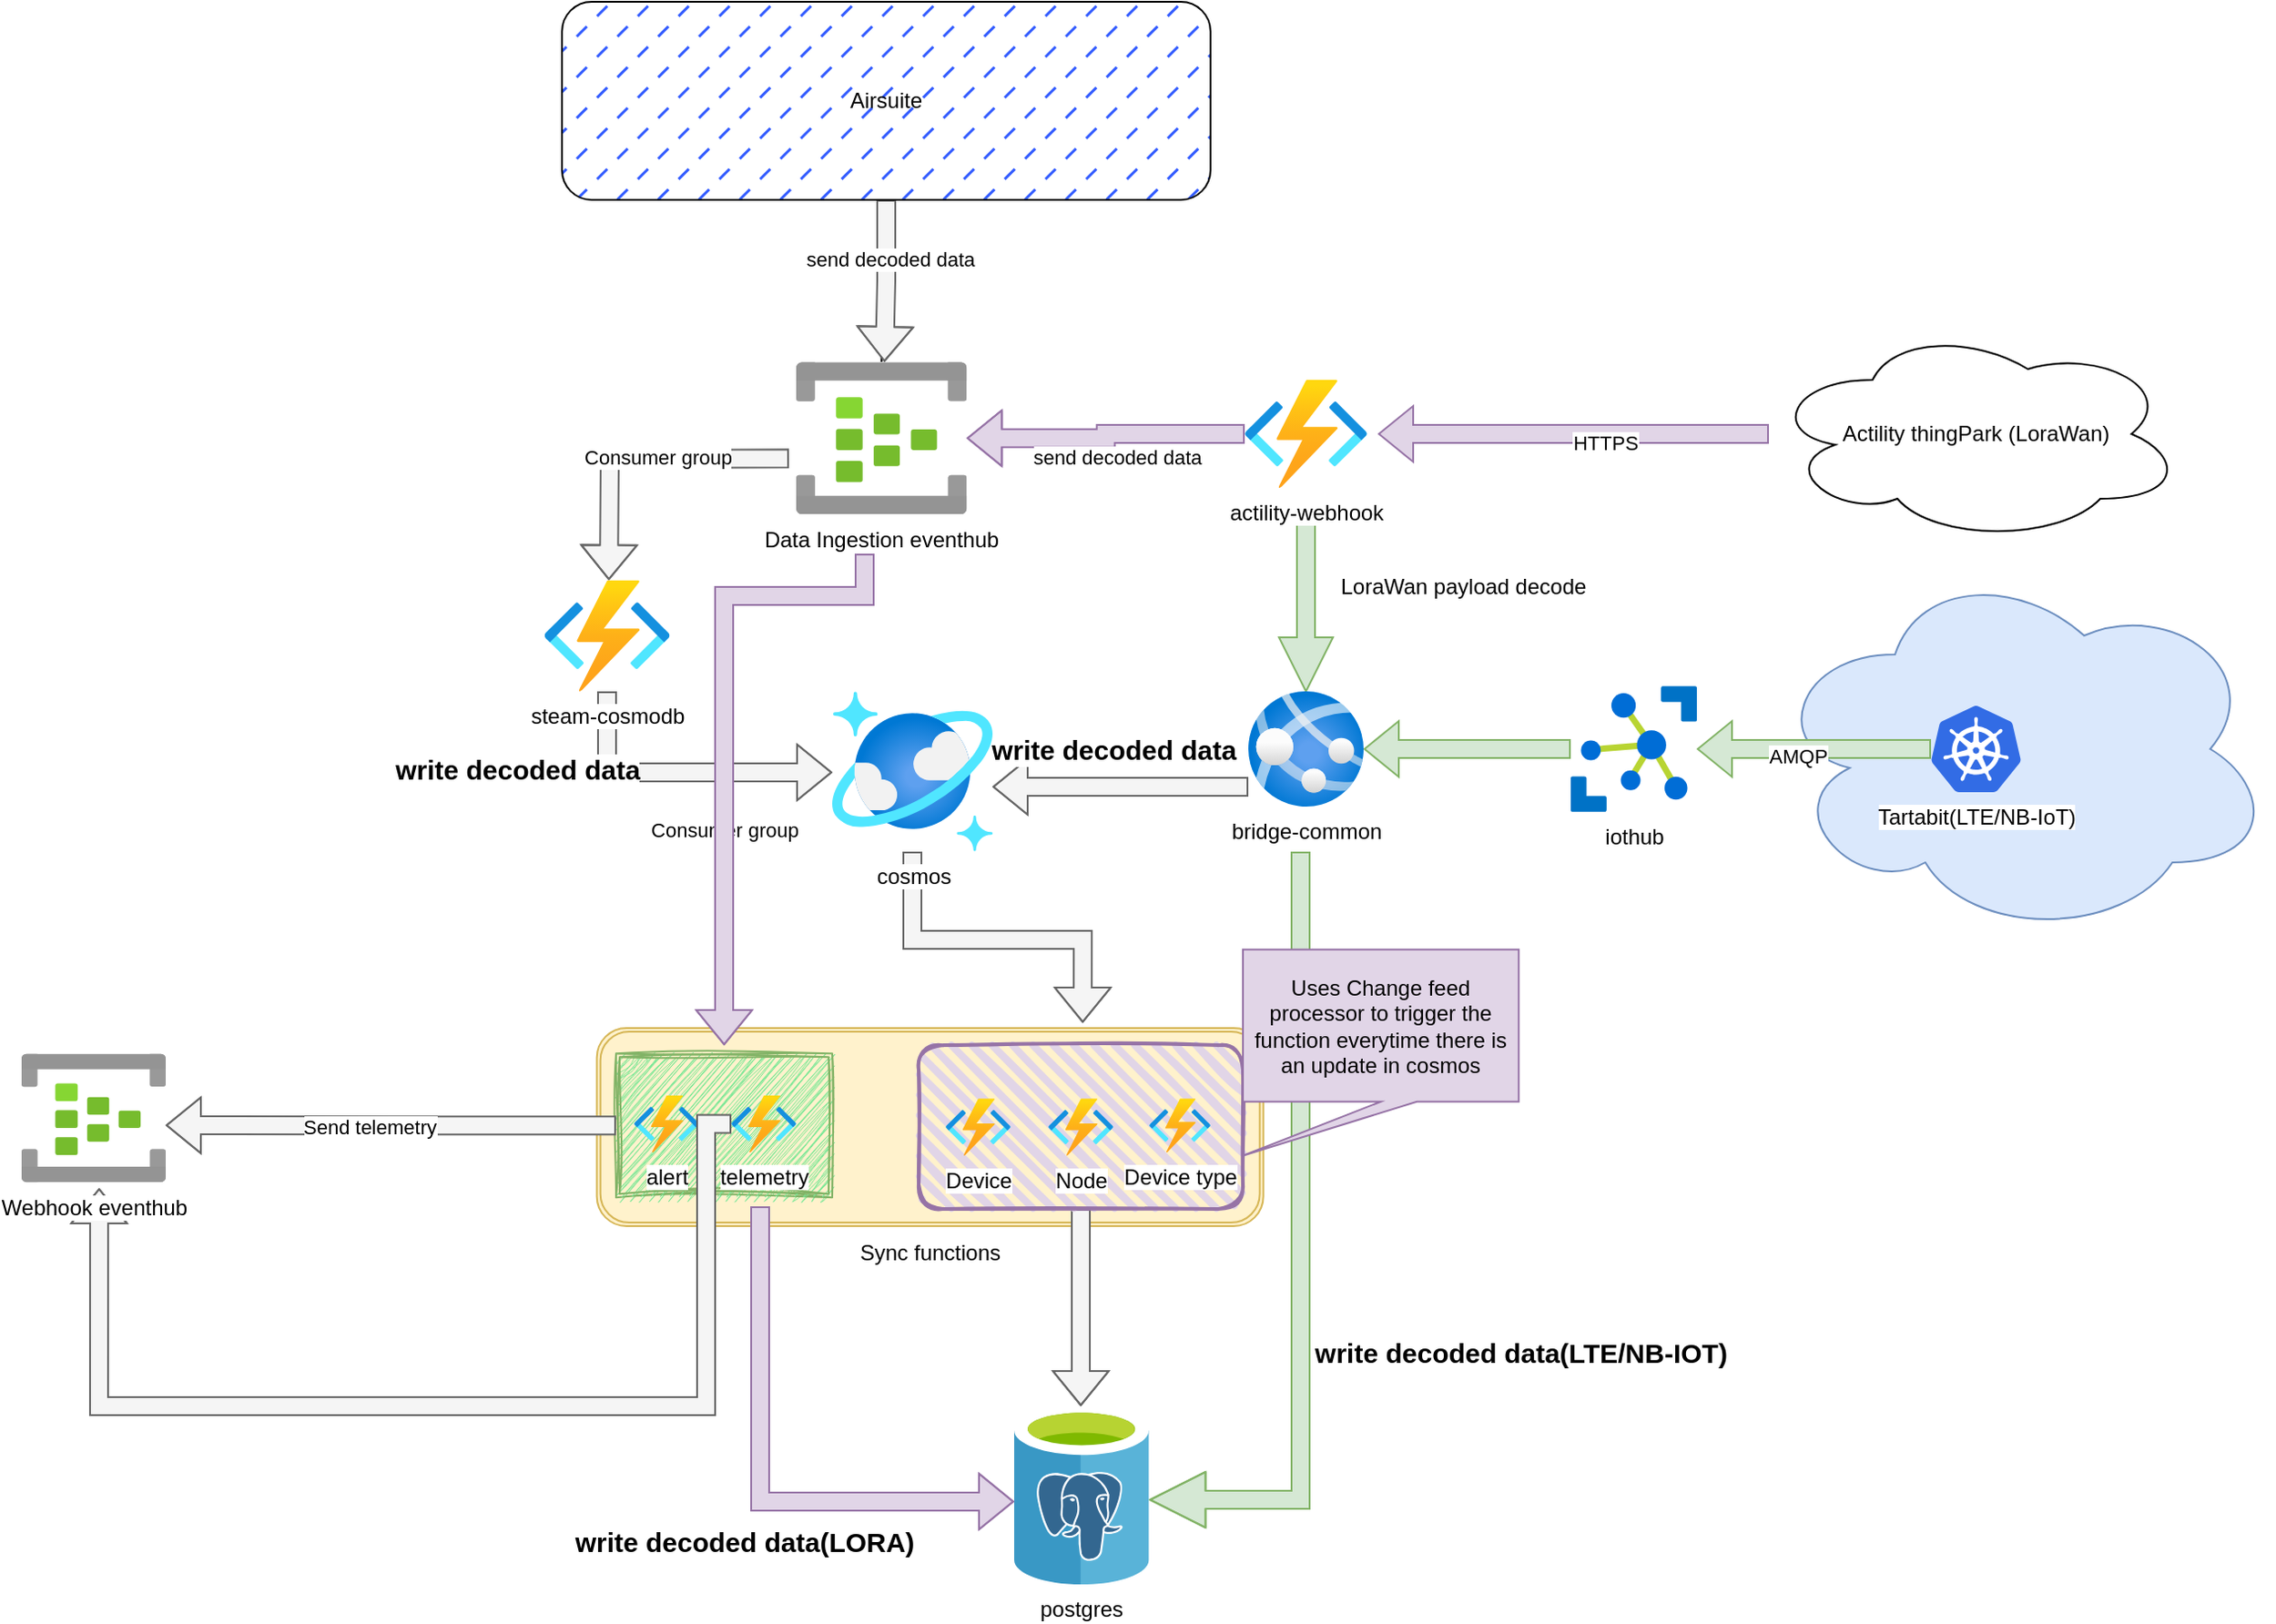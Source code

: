 <mxfile version="24.4.0" type="github">
  <diagram name="Page-1" id="HTUhq75xzCdrkmpdIbcB">
    <mxGraphModel dx="2284" dy="769" grid="1" gridSize="10" guides="1" tooltips="1" connect="1" arrows="1" fold="1" page="1" pageScale="1" pageWidth="850" pageHeight="1100" math="0" shadow="0">
      <root>
        <mxCell id="0" />
        <mxCell id="1" parent="0" />
        <mxCell id="mnNxy6jQzhcaSt8DhOdr-73" value="" style="shape=ext;double=1;rounded=1;whiteSpace=wrap;html=1;fillColor=#fff2cc;strokeColor=#d6b656;" parent="1" vertex="1">
          <mxGeometry x="9.33" y="720" width="370" height="110" as="geometry" />
        </mxCell>
        <mxCell id="mnNxy6jQzhcaSt8DhOdr-103" style="edgeStyle=orthogonalEdgeStyle;rounded=0;orthogonalLoop=1;jettySize=auto;html=1;exitX=0.75;exitY=1;exitDx=0;exitDy=0;" parent="1" source="mnNxy6jQzhcaSt8DhOdr-94" edge="1">
          <mxGeometry relative="1" as="geometry">
            <mxPoint x="110" y="814" as="targetPoint" />
          </mxGeometry>
        </mxCell>
        <mxCell id="mnNxy6jQzhcaSt8DhOdr-94" value="" style="shape=ext;double=1;rounded=0;whiteSpace=wrap;html=1;fillColor=#79E896;fillStyle=auto;strokeColor=#82b366;arcSize=7;sketch=1;curveFitting=1;jiggle=2;" parent="1" vertex="1">
          <mxGeometry x="20.0" y="734.12" width="120" height="80" as="geometry" />
        </mxCell>
        <mxCell id="mnNxy6jQzhcaSt8DhOdr-87" style="edgeStyle=orthogonalEdgeStyle;rounded=0;orthogonalLoop=1;jettySize=auto;html=1;entryX=0.729;entryY=-0.027;entryDx=0;entryDy=0;entryPerimeter=0;shape=flexArrow;fillColor=#f5f5f5;strokeColor=#666666;" parent="1" source="mnNxy6jQzhcaSt8DhOdr-5" target="mnNxy6jQzhcaSt8DhOdr-73" edge="1">
          <mxGeometry relative="1" as="geometry" />
        </mxCell>
        <mxCell id="mnNxy6jQzhcaSt8DhOdr-88" style="edgeStyle=orthogonalEdgeStyle;rounded=0;orthogonalLoop=1;jettySize=auto;html=1;shape=flexArrow;fillColor=#f5f5f5;strokeColor=#666666;" parent="1" source="mnNxy6jQzhcaSt8DhOdr-82" target="mnNxy6jQzhcaSt8DhOdr-6" edge="1">
          <mxGeometry relative="1" as="geometry">
            <Array as="points">
              <mxPoint x="278" y="880" />
              <mxPoint x="278" y="880" />
            </Array>
          </mxGeometry>
        </mxCell>
        <mxCell id="mnNxy6jQzhcaSt8DhOdr-82" value="" style="rounded=1;whiteSpace=wrap;html=1;strokeWidth=2;fillWeight=4;hachureGap=8;hachureAngle=45;fillColor=#e1d5e7;sketch=1;strokeColor=#9673a6;" parent="1" vertex="1">
          <mxGeometry x="188" y="729.56" width="180" height="90.88" as="geometry" />
        </mxCell>
        <mxCell id="mnNxy6jQzhcaSt8DhOdr-34" style="edgeStyle=orthogonalEdgeStyle;rounded=0;orthogonalLoop=1;jettySize=auto;html=1;fillColor=#d5e8d4;strokeColor=#82b366;shape=arrow;" parent="1" target="mnNxy6jQzhcaSt8DhOdr-2" edge="1">
          <mxGeometry relative="1" as="geometry">
            <mxPoint x="403" y="430" as="sourcePoint" />
            <mxPoint x="460" y="270" as="targetPoint" />
            <Array as="points" />
          </mxGeometry>
        </mxCell>
        <mxCell id="mnNxy6jQzhcaSt8DhOdr-14" value="" style="ellipse;shape=cloud;whiteSpace=wrap;html=1;fillColor=#dae8fc;strokeColor=#6c8ebf;" parent="1" vertex="1">
          <mxGeometry x="660" y="460" width="280" height="210" as="geometry" />
        </mxCell>
        <mxCell id="mnNxy6jQzhcaSt8DhOdr-3" style="edgeStyle=orthogonalEdgeStyle;rounded=0;orthogonalLoop=1;jettySize=auto;html=1;shape=flexArrow;fillColor=#d5e8d4;strokeColor=#82b366;" parent="1" source="mnNxy6jQzhcaSt8DhOdr-1" target="mnNxy6jQzhcaSt8DhOdr-2" edge="1">
          <mxGeometry relative="1" as="geometry" />
        </mxCell>
        <mxCell id="mnNxy6jQzhcaSt8DhOdr-1" value="iothub" style="image;sketch=0;aspect=fixed;html=1;points=[];align=center;fontSize=12;image=img/lib/mscae/Azure_IoT_Hub.svg;strokeColor=#0A0A0A;" parent="1" vertex="1">
          <mxGeometry x="550" y="530" width="70" height="70" as="geometry" />
        </mxCell>
        <mxCell id="mnNxy6jQzhcaSt8DhOdr-2" value="bridge-common" style="image;aspect=fixed;html=1;points=[];align=center;fontSize=12;image=img/lib/azure2/containers/App_Services.svg;" parent="1" vertex="1">
          <mxGeometry x="371" y="533" width="64" height="64" as="geometry" />
        </mxCell>
        <mxCell id="mnNxy6jQzhcaSt8DhOdr-92" style="edgeStyle=orthogonalEdgeStyle;rounded=0;orthogonalLoop=1;jettySize=auto;html=1;shape=flexArrow;fillColor=#f5f5f5;strokeColor=#666666;" parent="1" edge="1">
          <mxGeometry relative="1" as="geometry">
            <mxPoint x="16" y="471.24" as="targetPoint" />
            <mxPoint x="116" y="403.64" as="sourcePoint" />
          </mxGeometry>
        </mxCell>
        <mxCell id="mnNxy6jQzhcaSt8DhOdr-96" value="Consumer group" style="edgeLabel;html=1;align=center;verticalAlign=middle;resizable=0;points=[];" parent="mnNxy6jQzhcaSt8DhOdr-92" vertex="1" connectable="0">
          <mxGeometry x="-0.126" y="-1" relative="1" as="geometry">
            <mxPoint as="offset" />
          </mxGeometry>
        </mxCell>
        <mxCell id="mnNxy6jQzhcaSt8DhOdr-109" value="" style="edgeStyle=orthogonalEdgeStyle;rounded=0;orthogonalLoop=1;jettySize=auto;html=1;" parent="1" source="mnNxy6jQzhcaSt8DhOdr-4" target="mnNxy6jQzhcaSt8DhOdr-52" edge="1">
          <mxGeometry relative="1" as="geometry" />
        </mxCell>
        <mxCell id="mnNxy6jQzhcaSt8DhOdr-4" value="Data Ingestion eventhub" style="image;aspect=fixed;html=1;points=[];align=center;fontSize=12;image=img/lib/azure2/analytics/Event_Hubs.svg;" parent="1" vertex="1">
          <mxGeometry x="120" y="350" width="94.67" height="84.78" as="geometry" />
        </mxCell>
        <mxCell id="mnNxy6jQzhcaSt8DhOdr-26" style="edgeStyle=orthogonalEdgeStyle;rounded=0;orthogonalLoop=1;jettySize=auto;html=1;shape=flexArrow;fillColor=#e1d5e7;strokeColor=#9673a6;" parent="1" source="mnNxy6jQzhcaSt8DhOdr-9" target="mnNxy6jQzhcaSt8DhOdr-4" edge="1">
          <mxGeometry relative="1" as="geometry">
            <mxPoint x="150" y="440" as="targetPoint" />
          </mxGeometry>
        </mxCell>
        <mxCell id="mnNxy6jQzhcaSt8DhOdr-27" value="send decoded data" style="edgeLabel;html=1;align=center;verticalAlign=middle;resizable=0;points=[];" parent="mnNxy6jQzhcaSt8DhOdr-26" vertex="1" connectable="0">
          <mxGeometry x="0.141" y="2" relative="1" as="geometry">
            <mxPoint x="16" y="8" as="offset" />
          </mxGeometry>
        </mxCell>
        <mxCell id="mnNxy6jQzhcaSt8DhOdr-9" value="actility-webhook" style="image;aspect=fixed;html=1;points=[];align=center;fontSize=12;image=img/lib/azure2/iot/Function_Apps.svg;" parent="1" vertex="1">
          <mxGeometry x="369" y="360" width="68" height="60" as="geometry" />
        </mxCell>
        <mxCell id="mnNxy6jQzhcaSt8DhOdr-13" style="edgeStyle=orthogonalEdgeStyle;rounded=0;orthogonalLoop=1;jettySize=auto;html=1;shape=flexArrow;fillColor=#d5e8d4;strokeColor=#82b366;" parent="1" source="mnNxy6jQzhcaSt8DhOdr-10" target="mnNxy6jQzhcaSt8DhOdr-1" edge="1">
          <mxGeometry relative="1" as="geometry" />
        </mxCell>
        <mxCell id="mnNxy6jQzhcaSt8DhOdr-17" value="AMQP" style="edgeLabel;html=1;align=center;verticalAlign=middle;resizable=0;points=[];" parent="mnNxy6jQzhcaSt8DhOdr-13" vertex="1" connectable="0">
          <mxGeometry x="0.145" y="4" relative="1" as="geometry">
            <mxPoint as="offset" />
          </mxGeometry>
        </mxCell>
        <mxCell id="mnNxy6jQzhcaSt8DhOdr-10" value="Tartabit(LTE/NB-IoT)" style="image;sketch=0;aspect=fixed;html=1;points=[];align=center;fontSize=12;image=img/lib/mscae/Kubernetes.svg;" parent="1" vertex="1">
          <mxGeometry x="750" y="541" width="50" height="48" as="geometry" />
        </mxCell>
        <mxCell id="mnNxy6jQzhcaSt8DhOdr-15" value="Actility thingPark (LoraWan)" style="ellipse;shape=cloud;whiteSpace=wrap;html=1;" parent="1" vertex="1">
          <mxGeometry x="660" y="330" width="230" height="120" as="geometry" />
        </mxCell>
        <mxCell id="mnNxy6jQzhcaSt8DhOdr-16" style="edgeStyle=orthogonalEdgeStyle;rounded=0;orthogonalLoop=1;jettySize=auto;html=1;entryX=1.088;entryY=0.5;entryDx=0;entryDy=0;entryPerimeter=0;shape=flexArrow;fillColor=#e1d5e7;strokeColor=#9673a6;" parent="1" source="mnNxy6jQzhcaSt8DhOdr-15" target="mnNxy6jQzhcaSt8DhOdr-9" edge="1">
          <mxGeometry relative="1" as="geometry" />
        </mxCell>
        <mxCell id="mnNxy6jQzhcaSt8DhOdr-18" value="HTTPS" style="edgeLabel;html=1;align=center;verticalAlign=middle;resizable=0;points=[];" parent="mnNxy6jQzhcaSt8DhOdr-16" vertex="1" connectable="0">
          <mxGeometry x="-0.163" y="5" relative="1" as="geometry">
            <mxPoint as="offset" />
          </mxGeometry>
        </mxCell>
        <mxCell id="mnNxy6jQzhcaSt8DhOdr-23" value="LoraWan payload decode" style="text;html=1;align=center;verticalAlign=middle;resizable=0;points=[];autosize=1;strokeColor=none;fillColor=none;" parent="1" vertex="1">
          <mxGeometry x="410" y="460" width="160" height="30" as="geometry" />
        </mxCell>
        <mxCell id="mnNxy6jQzhcaSt8DhOdr-37" value="Device" style="image;aspect=fixed;html=1;points=[];align=center;fontSize=12;image=img/lib/azure2/iot/Function_Apps.svg;" parent="1" vertex="1">
          <mxGeometry x="203" y="759.12" width="36" height="31.76" as="geometry" />
        </mxCell>
        <mxCell id="mnNxy6jQzhcaSt8DhOdr-53" style="edgeStyle=orthogonalEdgeStyle;rounded=0;orthogonalLoop=1;jettySize=auto;html=1;shape=flexArrow;fillColor=#f5f5f5;strokeColor=#666666;" parent="1" source="mnNxy6jQzhcaSt8DhOdr-52" edge="1">
          <mxGeometry relative="1" as="geometry">
            <mxPoint x="169" y="350" as="targetPoint" />
          </mxGeometry>
        </mxCell>
        <mxCell id="mnNxy6jQzhcaSt8DhOdr-60" value="send decoded data" style="edgeLabel;html=1;align=center;verticalAlign=middle;resizable=0;points=[];" parent="mnNxy6jQzhcaSt8DhOdr-53" vertex="1" connectable="0">
          <mxGeometry x="-0.271" y="2" relative="1" as="geometry">
            <mxPoint as="offset" />
          </mxGeometry>
        </mxCell>
        <mxCell id="mnNxy6jQzhcaSt8DhOdr-52" value="Airsuite" style="rounded=1;whiteSpace=wrap;html=1;gradientColor=none;fillStyle=dashed;fillColor=#335CFF;" parent="1" vertex="1">
          <mxGeometry x="-10" y="150" width="360" height="110" as="geometry" />
        </mxCell>
        <mxCell id="mnNxy6jQzhcaSt8DhOdr-63" value="" style="edgeStyle=orthogonalEdgeStyle;rounded=0;orthogonalLoop=1;jettySize=auto;html=1;shape=flexArrow;fillColor=#f5f5f5;strokeColor=#666666;" parent="1" source="mnNxy6jQzhcaSt8DhOdr-2" target="mnNxy6jQzhcaSt8DhOdr-5" edge="1">
          <mxGeometry relative="1" as="geometry">
            <mxPoint x="400" y="597" as="sourcePoint" />
            <mxPoint x="-45" y="646" as="targetPoint" />
            <Array as="points">
              <mxPoint x="340" y="586" />
              <mxPoint x="340" y="586" />
            </Array>
          </mxGeometry>
        </mxCell>
        <mxCell id="mnNxy6jQzhcaSt8DhOdr-65" value="&lt;b&gt;write decoded data&lt;/b&gt;" style="edgeLabel;html=1;align=center;verticalAlign=middle;resizable=0;points=[];fontSize=15;" parent="mnNxy6jQzhcaSt8DhOdr-63" vertex="1" connectable="0">
          <mxGeometry x="0.162" y="-4" relative="1" as="geometry">
            <mxPoint x="7" y="-17" as="offset" />
          </mxGeometry>
        </mxCell>
        <mxCell id="mnNxy6jQzhcaSt8DhOdr-5" value="cosmos" style="image;aspect=fixed;html=1;points=[];align=center;fontSize=12;image=img/lib/azure2/databases/Azure_Cosmos_DB.svg;" parent="1" vertex="1">
          <mxGeometry x="140" y="533" width="89" height="89" as="geometry" />
        </mxCell>
        <mxCell id="mnNxy6jQzhcaSt8DhOdr-93" style="edgeStyle=orthogonalEdgeStyle;rounded=0;orthogonalLoop=1;jettySize=auto;html=1;shape=flexArrow;fillColor=#f5f5f5;strokeColor=#666666;" parent="1" source="mnNxy6jQzhcaSt8DhOdr-71" target="mnNxy6jQzhcaSt8DhOdr-5" edge="1">
          <mxGeometry relative="1" as="geometry">
            <Array as="points">
              <mxPoint x="15" y="578" />
            </Array>
          </mxGeometry>
        </mxCell>
        <mxCell id="mnNxy6jQzhcaSt8DhOdr-71" value="steam-cosmodb" style="image;aspect=fixed;html=1;points=[];align=center;fontSize=12;image=img/lib/azure2/iot/Function_Apps.svg;" parent="1" vertex="1">
          <mxGeometry x="-20" y="471.24" width="70" height="61.76" as="geometry" />
        </mxCell>
        <mxCell id="mnNxy6jQzhcaSt8DhOdr-74" value="Sync functions" style="text;html=1;align=center;verticalAlign=middle;resizable=0;points=[];autosize=1;strokeColor=none;fillColor=none;" parent="1" vertex="1">
          <mxGeometry x="144.17" y="830" width="100" height="30" as="geometry" />
        </mxCell>
        <mxCell id="mnNxy6jQzhcaSt8DhOdr-76" value="Node" style="image;aspect=fixed;html=1;points=[];align=center;fontSize=12;image=img/lib/azure2/iot/Function_Apps.svg;" parent="1" vertex="1">
          <mxGeometry x="260" y="759.12" width="36" height="31.76" as="geometry" />
        </mxCell>
        <mxCell id="mnNxy6jQzhcaSt8DhOdr-78" value="Device type" style="image;aspect=fixed;html=1;points=[];align=center;fontSize=12;image=img/lib/azure2/iot/Function_Apps.svg;" parent="1" vertex="1">
          <mxGeometry x="315.99" y="759.12" width="34.01" height="30" as="geometry" />
        </mxCell>
        <mxCell id="mnNxy6jQzhcaSt8DhOdr-79" value="telemetry" style="image;aspect=fixed;html=1;points=[];align=center;fontSize=12;image=img/lib/azure2/iot/Function_Apps.svg;" parent="1" vertex="1">
          <mxGeometry x="84" y="757.36" width="36" height="31.76" as="geometry" />
        </mxCell>
        <mxCell id="mnNxy6jQzhcaSt8DhOdr-81" value="alert" style="image;aspect=fixed;html=1;points=[];align=center;fontSize=12;image=img/lib/azure2/iot/Function_Apps.svg;" parent="1" vertex="1">
          <mxGeometry x="30" y="757.36" width="36" height="31.76" as="geometry" />
        </mxCell>
        <mxCell id="mnNxy6jQzhcaSt8DhOdr-89" value="" style="edgeStyle=orthogonalEdgeStyle;rounded=0;orthogonalLoop=1;jettySize=auto;html=1;shape=flexArrow;fillColor=#d5e8d4;strokeColor=#82b366;width=10;endSize=9.92;" parent="1" edge="1">
          <mxGeometry relative="1" as="geometry">
            <mxPoint x="400" y="622" as="sourcePoint" />
            <mxPoint x="315.99" y="982" as="targetPoint" />
            <Array as="points">
              <mxPoint x="400" y="982" />
            </Array>
          </mxGeometry>
        </mxCell>
        <mxCell id="mnNxy6jQzhcaSt8DhOdr-91" value="&lt;b&gt;write decoded data(LTE/NB-IOT)&lt;br&gt;&lt;/b&gt;" style="edgeLabel;html=1;align=center;verticalAlign=middle;resizable=0;points=[];textShadow=0;labelBackgroundColor=none;fontSize=15;" parent="mnNxy6jQzhcaSt8DhOdr-89" vertex="1" connectable="0">
          <mxGeometry x="0.638" y="-2" relative="1" as="geometry">
            <mxPoint x="125" y="-80" as="offset" />
          </mxGeometry>
        </mxCell>
        <mxCell id="mnNxy6jQzhcaSt8DhOdr-6" value="postgres" style="image;sketch=0;aspect=fixed;html=1;points=[];align=center;fontSize=12;image=img/lib/mscae/Azure_Database_for_PostgreSQL_servers.svg;" parent="1" vertex="1">
          <mxGeometry x="240.75" y="930" width="75.24" height="99" as="geometry" />
        </mxCell>
        <mxCell id="mnNxy6jQzhcaSt8DhOdr-67" value="Uses Change feed processor to trigger the function everytime there is an update in cosmos" style="shape=callout;whiteSpace=wrap;html=1;perimeter=calloutPerimeter;position2=0;fillColor=#e1d5e7;strokeColor=#9673a6;" parent="1" vertex="1">
          <mxGeometry x="368" y="676.32" width="153.12" height="114.56" as="geometry" />
        </mxCell>
        <mxCell id="mnNxy6jQzhcaSt8DhOdr-95" value="&lt;b&gt;&lt;font style=&quot;font-size: 15px;&quot;&gt;write decoded data&lt;/font&gt;&lt;/b&gt;" style="edgeLabel;html=1;align=center;verticalAlign=middle;resizable=0;points=[];" parent="1" vertex="1" connectable="0">
          <mxGeometry x="-30" y="577.5" as="geometry">
            <mxPoint x="-5" y="-2" as="offset" />
          </mxGeometry>
        </mxCell>
        <mxCell id="mnNxy6jQzhcaSt8DhOdr-99" value="Consumer group" style="edgeLabel;html=1;align=center;verticalAlign=middle;resizable=0;points=[];" parent="1" vertex="1" connectable="0">
          <mxGeometry x="79.996" y="609.997" as="geometry" />
        </mxCell>
        <mxCell id="mnNxy6jQzhcaSt8DhOdr-102" style="edgeStyle=orthogonalEdgeStyle;rounded=0;orthogonalLoop=1;jettySize=auto;html=1;entryX=0.003;entryY=0.535;entryDx=0;entryDy=0;entryPerimeter=0;shape=flexArrow;fillColor=#e1d5e7;strokeColor=#9673a6;" parent="1" target="mnNxy6jQzhcaSt8DhOdr-6" edge="1">
          <mxGeometry relative="1" as="geometry">
            <mxPoint x="100" y="819" as="sourcePoint" />
            <Array as="points">
              <mxPoint x="100" y="819" />
              <mxPoint x="100" y="983" />
            </Array>
          </mxGeometry>
        </mxCell>
        <mxCell id="mnNxy6jQzhcaSt8DhOdr-104" value="&lt;b&gt;&lt;font style=&quot;font-size: 15px;&quot;&gt;write decoded data(LORA)&lt;/font&gt;&lt;/b&gt;" style="edgeLabel;html=1;align=center;verticalAlign=middle;resizable=0;points=[];textShadow=0;labelBackgroundColor=none;" parent="1" vertex="1" connectable="0">
          <mxGeometry x="379.33" y="900" as="geometry">
            <mxPoint x="-289" y="105" as="offset" />
          </mxGeometry>
        </mxCell>
        <mxCell id="mnNxy6jQzhcaSt8DhOdr-105" style="edgeStyle=orthogonalEdgeStyle;rounded=0;orthogonalLoop=1;jettySize=auto;html=1;entryX=1;entryY=0.557;entryDx=0;entryDy=0;entryPerimeter=0;shape=flexArrow;fillColor=#f5f5f5;strokeColor=#666666;" parent="1" source="mnNxy6jQzhcaSt8DhOdr-94" target="mnNxy6jQzhcaSt8DhOdr-62" edge="1">
          <mxGeometry relative="1" as="geometry" />
        </mxCell>
        <mxCell id="mnNxy6jQzhcaSt8DhOdr-107" value="Send telemetry" style="edgeLabel;html=1;align=center;verticalAlign=middle;resizable=0;points=[];" parent="mnNxy6jQzhcaSt8DhOdr-105" vertex="1" connectable="0">
          <mxGeometry x="0.096" y="1" relative="1" as="geometry">
            <mxPoint as="offset" />
          </mxGeometry>
        </mxCell>
        <mxCell id="mnNxy6jQzhcaSt8DhOdr-108" style="edgeStyle=orthogonalEdgeStyle;rounded=0;orthogonalLoop=1;jettySize=auto;html=1;entryX=0.538;entryY=1.045;entryDx=0;entryDy=0;entryPerimeter=0;shape=flexArrow;fillColor=#f5f5f5;strokeColor=#666666;" parent="1" source="mnNxy6jQzhcaSt8DhOdr-79" target="mnNxy6jQzhcaSt8DhOdr-62" edge="1">
          <mxGeometry relative="1" as="geometry">
            <Array as="points">
              <mxPoint x="70" y="773" />
              <mxPoint x="70" y="930" />
              <mxPoint x="-267" y="930" />
            </Array>
          </mxGeometry>
        </mxCell>
        <mxCell id="mnNxy6jQzhcaSt8DhOdr-62" value="Webhook eventhub" style="image;aspect=fixed;html=1;points=[];align=center;fontSize=12;image=img/lib/azure2/analytics/Event_Hubs.svg;" parent="1" vertex="1">
          <mxGeometry x="-310" y="734.12" width="80" height="71.65" as="geometry" />
        </mxCell>
        <mxCell id="mnNxy6jQzhcaSt8DhOdr-98" style="edgeStyle=orthogonalEdgeStyle;rounded=0;orthogonalLoop=1;jettySize=auto;html=1;exitX=0.507;exitY=1.026;exitDx=0;exitDy=0;exitPerimeter=0;shape=flexArrow;fillColor=#e1d5e7;strokeColor=#9673a6;" parent="1" edge="1">
          <mxGeometry relative="1" as="geometry">
            <mxPoint x="80" y="729.56" as="targetPoint" />
            <mxPoint x="157.998" y="456.544" as="sourcePoint" />
            <Array as="points">
              <mxPoint x="158" y="480" />
              <mxPoint x="80" y="480" />
            </Array>
          </mxGeometry>
        </mxCell>
      </root>
    </mxGraphModel>
  </diagram>
</mxfile>
